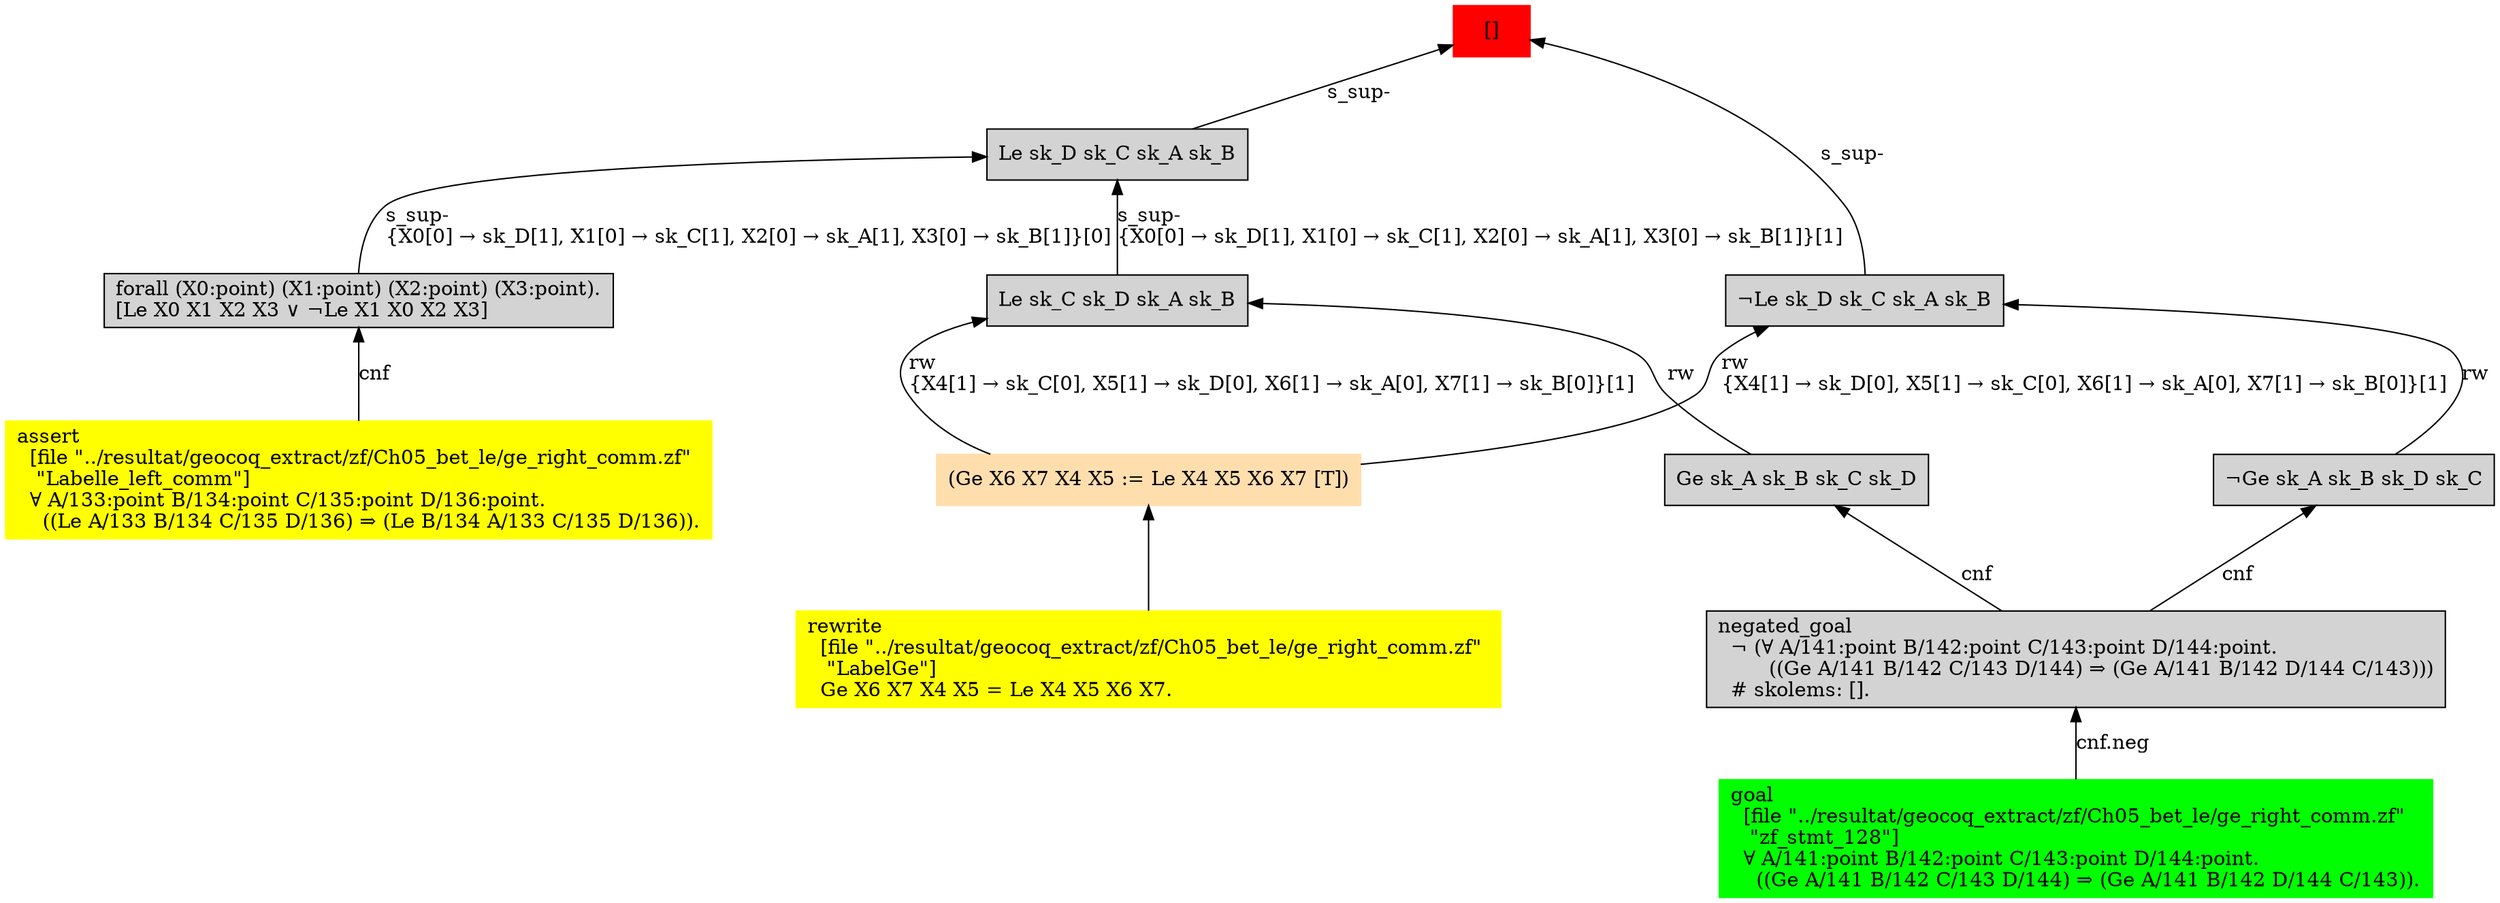 digraph "unsat_graph" {
  vertex_0 [color=red, label="[]", shape=box, style=filled];
  vertex_0 -> vertex_1 [label="s_sup-\l", dir="back"];
  vertex_1 [shape=box, label="¬Le sk_D sk_C sk_A sk_B\l", style=filled];
  vertex_1 -> vertex_2 [label="rw\l\{X4[1] → sk_D[0], X5[1] → sk_C[0], X6[1] → sk_A[0], X7[1] → sk_B[0]\}[1]\l", dir="back"];
  vertex_2 [color=navajowhite, shape=box, label="(Ge X6 X7 X4 X5 := Le X4 X5 X6 X7 [T])\l", style=filled];
  vertex_2 -> vertex_3 [label="", dir="back"];
  vertex_3 [color=yellow, shape=box, label="rewrite\l  [file \"../resultat/geocoq_extract/zf/Ch05_bet_le/ge_right_comm.zf\" \l   \"LabelGe\"]\l  Ge X6 X7 X4 X5 = Le X4 X5 X6 X7.\l", style=filled];
  vertex_1 -> vertex_4 [label="rw", dir="back"];
  vertex_4 [shape=box, label="¬Ge sk_A sk_B sk_D sk_C\l", style=filled];
  vertex_4 -> vertex_5 [label="cnf", dir="back"];
  vertex_5 [shape=box, label="negated_goal\l  ¬ (∀ A/141:point B/142:point C/143:point D/144:point.\l        ((Ge A/141 B/142 C/143 D/144) ⇒ (Ge A/141 B/142 D/144 C/143)))\l  # skolems: [].\l", style=filled];
  vertex_5 -> vertex_6 [label="cnf.neg", dir="back"];
  vertex_6 [color=green, shape=box, label="goal\l  [file \"../resultat/geocoq_extract/zf/Ch05_bet_le/ge_right_comm.zf\" \l   \"zf_stmt_128\"]\l  ∀ A/141:point B/142:point C/143:point D/144:point.\l    ((Ge A/141 B/142 C/143 D/144) ⇒ (Ge A/141 B/142 D/144 C/143)).\l", style=filled];
  vertex_0 -> vertex_7 [label="s_sup-\l", dir="back"];
  vertex_7 [shape=box, label="Le sk_D sk_C sk_A sk_B\l", style=filled];
  vertex_7 -> vertex_8 [label="s_sup-\l\{X0[0] → sk_D[1], X1[0] → sk_C[1], X2[0] → sk_A[1], X3[0] → sk_B[1]\}[0]\l", dir="back"];
  vertex_8 [shape=box, label="forall (X0:point) (X1:point) (X2:point) (X3:point).\l[Le X0 X1 X2 X3 ∨ ¬Le X1 X0 X2 X3]\l", style=filled];
  vertex_8 -> vertex_9 [label="cnf", dir="back"];
  vertex_9 [color=yellow, shape=box, label="assert\l  [file \"../resultat/geocoq_extract/zf/Ch05_bet_le/ge_right_comm.zf\" \l   \"Labelle_left_comm\"]\l  ∀ A/133:point B/134:point C/135:point D/136:point.\l    ((Le A/133 B/134 C/135 D/136) ⇒ (Le B/134 A/133 C/135 D/136)).\l", style=filled];
  vertex_7 -> vertex_10 [label="s_sup-\l\{X0[0] → sk_D[1], X1[0] → sk_C[1], X2[0] → sk_A[1], X3[0] → sk_B[1]\}[1]\l", dir="back"];
  vertex_10 [shape=box, label="Le sk_C sk_D sk_A sk_B\l", style=filled];
  vertex_10 -> vertex_2 [label="rw\l\{X4[1] → sk_C[0], X5[1] → sk_D[0], X6[1] → sk_A[0], X7[1] → sk_B[0]\}[1]\l", dir="back"];
  vertex_10 -> vertex_11 [label="rw", dir="back"];
  vertex_11 [shape=box, label="Ge sk_A sk_B sk_C sk_D\l", style=filled];
  vertex_11 -> vertex_5 [label="cnf", dir="back"];
  }



